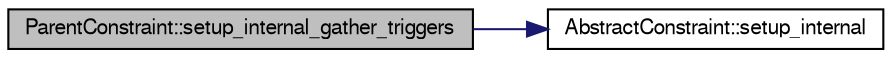 digraph G
{
  edge [fontname="FreeSans",fontsize="10",labelfontname="FreeSans",labelfontsize="10"];
  node [fontname="FreeSans",fontsize="10",shape=record];
  rankdir=LR;
  Node1 [label="ParentConstraint::setup_internal_gather_triggers",height=0.2,width=0.4,color="black", fillcolor="grey75", style="filled" fontcolor="black"];
  Node1 -> Node2 [color="midnightblue",fontsize="10",style="solid",fontname="FreeSans"];
  Node2 [label="AbstractConstraint::setup_internal",height=0.2,width=0.4,color="black", fillcolor="white", style="filled",URL="$class_abstract_constraint.html#a587ceba24e1386e5eb87df9cdabe7c9",tooltip="Gets all the triggers a constraint wants to set up."];
}
